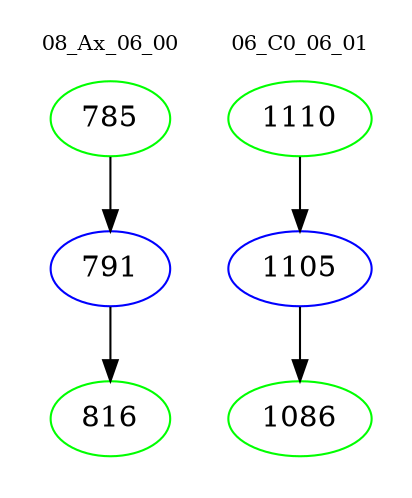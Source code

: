 digraph{
subgraph cluster_0 {
color = white
label = "08_Ax_06_00";
fontsize=10;
T0_785 [label="785", color="green"]
T0_785 -> T0_791 [color="black"]
T0_791 [label="791", color="blue"]
T0_791 -> T0_816 [color="black"]
T0_816 [label="816", color="green"]
}
subgraph cluster_1 {
color = white
label = "06_C0_06_01";
fontsize=10;
T1_1110 [label="1110", color="green"]
T1_1110 -> T1_1105 [color="black"]
T1_1105 [label="1105", color="blue"]
T1_1105 -> T1_1086 [color="black"]
T1_1086 [label="1086", color="green"]
}
}
